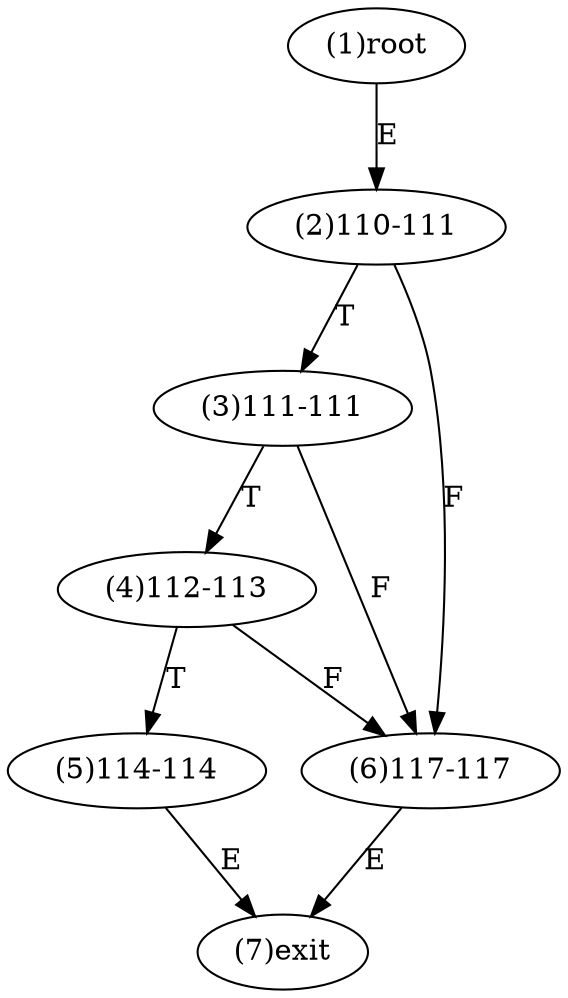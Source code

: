 digraph "" { 
1[ label="(1)root"];
2[ label="(2)110-111"];
3[ label="(3)111-111"];
4[ label="(4)112-113"];
5[ label="(5)114-114"];
6[ label="(6)117-117"];
7[ label="(7)exit"];
1->2[ label="E"];
2->6[ label="F"];
2->3[ label="T"];
3->6[ label="F"];
3->4[ label="T"];
4->6[ label="F"];
4->5[ label="T"];
5->7[ label="E"];
6->7[ label="E"];
}